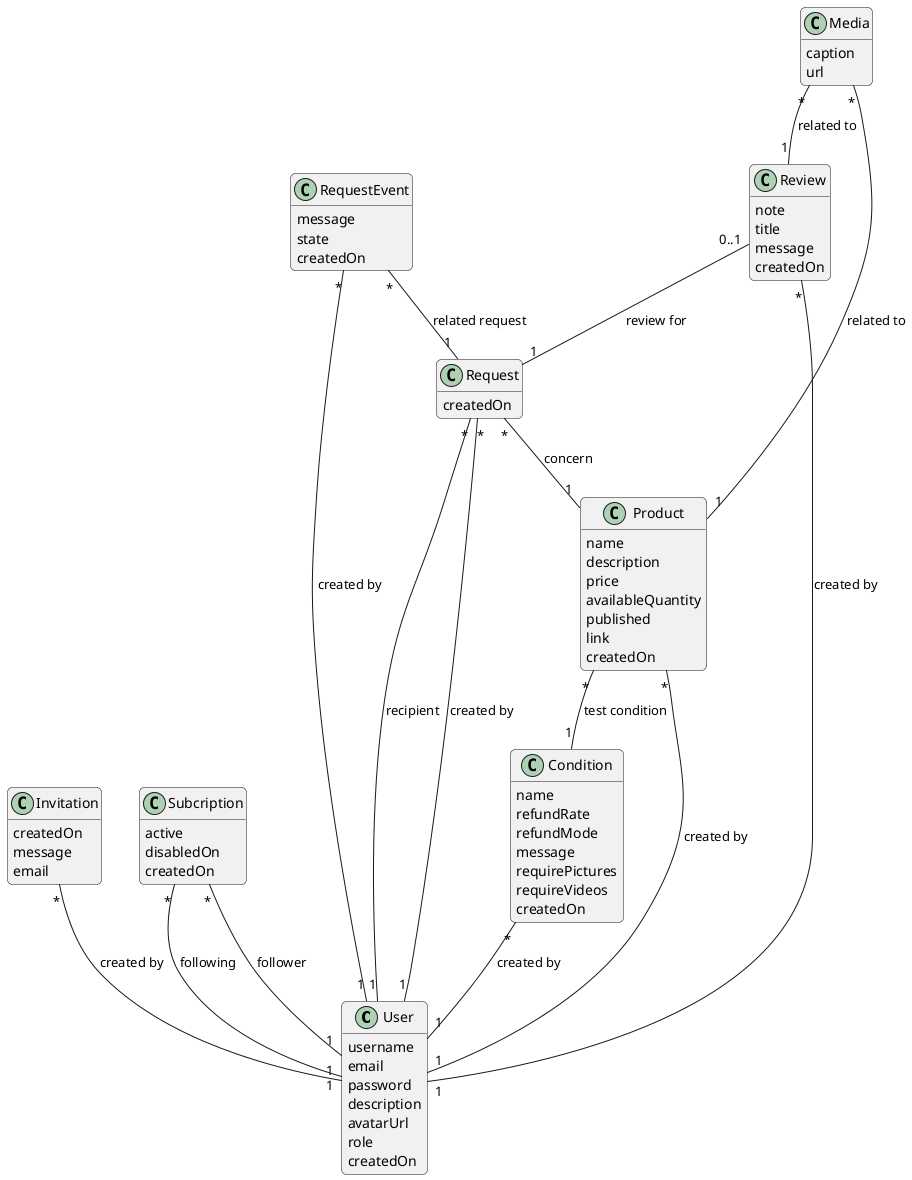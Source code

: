 @startuml "Livl Reviews"

skinparam roundcorner 10
hide empty methods
hide empty members

class User {
    username
    email
    password
    description
    avatarUrl
    role
    createdOn
}

class Invitation {
    createdOn
    message
    email
}

class Subcription {
    active
    disabledOn
    createdOn
}

class Request {
    createdOn
}

class RequestEvent {
    message
    state
    createdOn
}

class Review {
    note
    title
    message
    createdOn
}

class Condition {
    name
    refundRate
    refundMode
    message
    requirePictures
    requireVideos
    createdOn
}

class Product {
    name
    description
    price
    availableQuantity
    published
    link    
    createdOn
}

class Media {
    caption
    url
}

Invitation "*" -- "1" User : created by

Subcription "*" -- "1" User : follower
Subcription "*" -- "1" User : following

Request "*" -- "1" Product : concern
Request "*" -- "1" User : created by
Request "*" -- "1" User : recipient

RequestEvent "*" -- "1" Request : related request
RequestEvent "*" -- "1" User : created by

Review "*" -- "1" User : created by
Review "0..1" -- "1" Request : review for

Condition "*" -- "1" User : created by

Product "*" -- "1" Condition : test condition
Product "*" -- "1" User : created by

Media "*" -- "1" Product : related to
Media "*" -- "1" Review : related to

@enduml